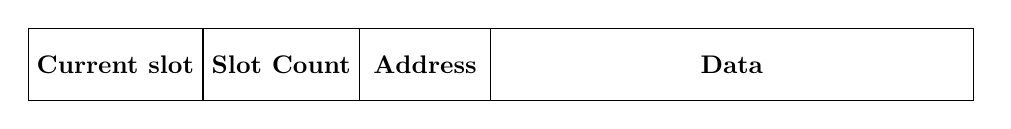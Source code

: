 \resizebox{1\textwidth}{!}{%
\begin{tikzpicture}[scale=\textwidth]
\node[draw, align = center, 
		minimum width=0.15\textwidth, 
		minimum height=10mm] 
	(slot) at (0,0)
	{\textbf{Current slot}};
\node[draw, right = 0cm of slot,
		minimum width=0.15\textwidth, 
		minimum height=10mm]
	(slotcnt)
	{\textbf{Slot Count}};
\node[draw, right = 0cm of slotcnt,
		minimum width=0.15\textwidth, 
		minimum height=10mm]
	(addr)
	{\textbf{Address}};
	\node[right = 0cm of addr,
		minimum width=0.15\textwidth, 
		minimum height=10mm]
	(timestamp)
	{};
\node[draw, right = 0cm of addr,
		minimum width=0.55\textwidth, 
		minimum height=10mm]
	(mode)
	{\textbf{Data}};

\end{tikzpicture}
}%